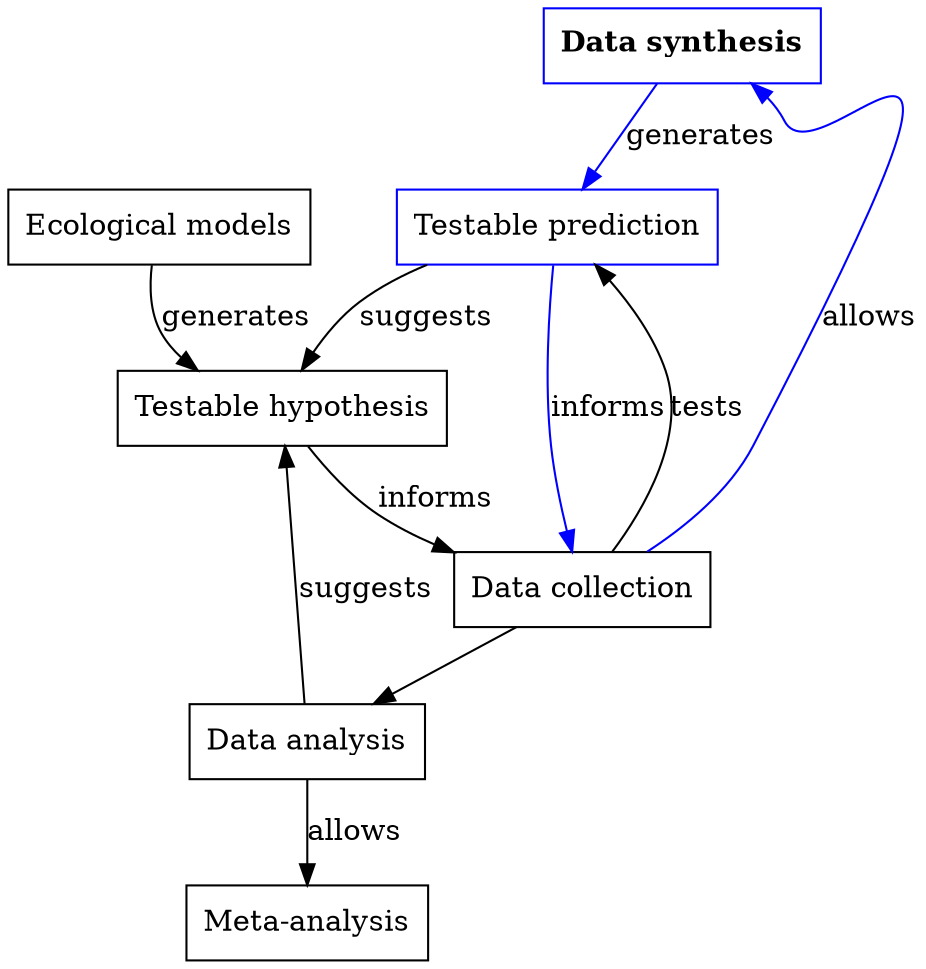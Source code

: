 #

digraph G{

  node [shape=rectangle];

  subgraph comp {
    style = filled;
    color = lightgrey;
    node [color=blue];
    synthesis -> prediction [label = "generates", color = blue]
  }

  models -> hyp [label = "generates"]
  hyp -> collect [label = "informs"]
  analysis -> hyp [label = "suggests"]
  analysis -> meta [label = "allows"]
  collect -> analysis
  collect -> synthesis [label = "allows", color = blue]
  prediction -> hyp [label = "suggests"]
  prediction -> collect [label = "informs", color = blue]
  collect -> prediction [label = "tests"]

  collect [label = "Data collection"]
  hyp [label = "Testable hypothesis"]
  models [label = "Ecological models"]
  analysis [label = "Data analysis"]
  meta [label = "Meta-analysis"]
  prediction [label = "Testable prediction"]
  synthesis [label = <<B>Data synthesis</B>>]

}
